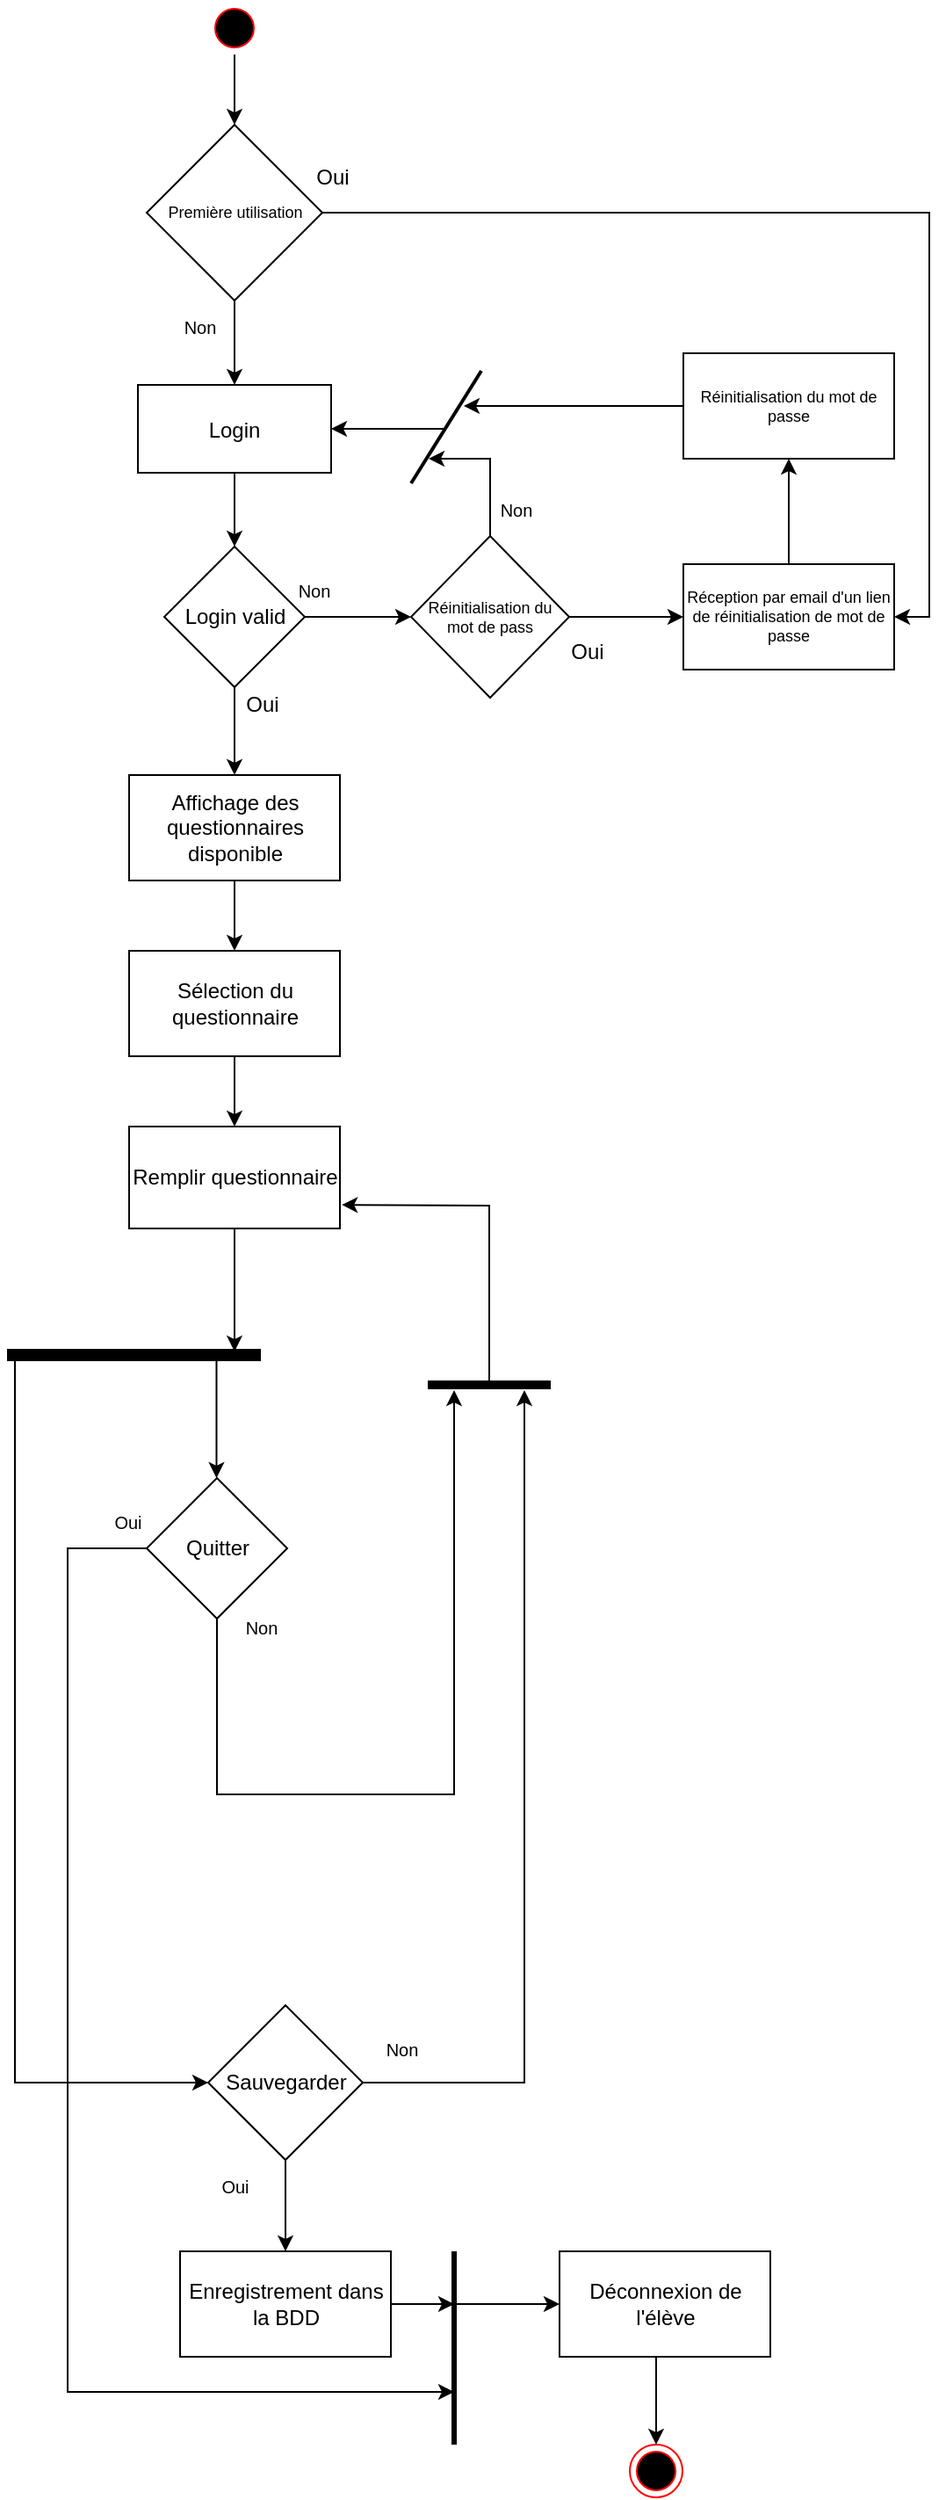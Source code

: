 <mxfile version="19.0.3" type="github">
  <diagram name="Page-1" id="e7e014a7-5840-1c2e-5031-d8a46d1fe8dd">
    <mxGraphModel dx="2506" dy="542" grid="1" gridSize="10" guides="1" tooltips="1" connect="1" arrows="1" fold="1" page="1" pageScale="1" pageWidth="1169" pageHeight="826" background="none" math="0" shadow="0">
      <root>
        <mxCell id="0" />
        <mxCell id="1" parent="0" />
        <mxCell id="ndIeQPS9fR7mqByQMIB2-12" style="edgeStyle=orthogonalEdgeStyle;rounded=0;orthogonalLoop=1;jettySize=auto;html=1;entryX=0.5;entryY=0;entryDx=0;entryDy=0;" parent="1" source="MWQz74-mzpOBfi5y9opP-53" target="MWQz74-mzpOBfi5y9opP-56" edge="1">
          <mxGeometry relative="1" as="geometry" />
        </mxCell>
        <mxCell id="MWQz74-mzpOBfi5y9opP-53" value="Sélection du questionnaire" style="whiteSpace=wrap;html=1;fillColor=none;strokeColor=rgb(0, 0, 0);fontColor=rgb(0, 0, 0);" parent="1" vertex="1">
          <mxGeometry x="-470.5" y="560" width="120" height="60" as="geometry" />
        </mxCell>
        <mxCell id="QAEg0vHoT1FQQfkNYD-j-29" style="edgeStyle=orthogonalEdgeStyle;rounded=0;orthogonalLoop=1;jettySize=auto;html=1;entryX=0.5;entryY=0;entryDx=0;entryDy=0;fontSize=9;strokeWidth=1;" parent="1" source="5" target="QAEg0vHoT1FQQfkNYD-j-24" edge="1">
          <mxGeometry relative="1" as="geometry" />
        </mxCell>
        <mxCell id="5" value="" style="ellipse;shape=startState;fillColor=#000000;strokeColor=#ff0000;" parent="1" vertex="1">
          <mxGeometry x="-425.5" y="20" width="30" height="30" as="geometry" />
        </mxCell>
        <mxCell id="7" value="Login" style="fillColor=none;" parent="1" vertex="1">
          <mxGeometry x="-465.5" y="238" width="110" height="50" as="geometry" />
        </mxCell>
        <mxCell id="MWQz74-mzpOBfi5y9opP-49" style="edgeStyle=orthogonalEdgeStyle;rounded=0;orthogonalLoop=1;jettySize=auto;html=1;entryX=0.5;entryY=0;entryDx=0;entryDy=0;fontColor=default;" parent="1" source="7" target="MWQz74-mzpOBfi5y9opP-47" edge="1">
          <mxGeometry relative="1" as="geometry" />
        </mxCell>
        <mxCell id="MWQz74-mzpOBfi5y9opP-48" style="edgeStyle=orthogonalEdgeStyle;rounded=0;orthogonalLoop=1;jettySize=auto;html=1;fontColor=default;exitX=1;exitY=0.5;exitDx=0;exitDy=0;entryX=0;entryY=0.5;entryDx=0;entryDy=0;" parent="1" source="MWQz74-mzpOBfi5y9opP-47" target="QAEg0vHoT1FQQfkNYD-j-10" edge="1">
          <mxGeometry relative="1" as="geometry">
            <mxPoint x="-135.5" y="220" as="targetPoint" />
            <Array as="points">
              <mxPoint x="-320" y="370" />
              <mxPoint x="-320" y="370" />
            </Array>
          </mxGeometry>
        </mxCell>
        <mxCell id="ndIeQPS9fR7mqByQMIB2-10" style="edgeStyle=orthogonalEdgeStyle;rounded=0;orthogonalLoop=1;jettySize=auto;html=1;exitX=0.5;exitY=1;exitDx=0;exitDy=0;entryX=0.5;entryY=0;entryDx=0;entryDy=0;" parent="1" source="MWQz74-mzpOBfi5y9opP-47" target="ndIeQPS9fR7mqByQMIB2-9" edge="1">
          <mxGeometry relative="1" as="geometry" />
        </mxCell>
        <mxCell id="MWQz74-mzpOBfi5y9opP-47" value="Login valid" style="rhombus;whiteSpace=wrap;html=1;fontColor=default;fillColor=none;" parent="1" vertex="1">
          <mxGeometry x="-450.5" y="330" width="80" height="80" as="geometry" />
        </mxCell>
        <mxCell id="MWQz74-mzpOBfi5y9opP-90" value="&lt;font style=&quot;font-size: 10px;&quot;&gt;Non&lt;/font&gt;" style="text;html=1;strokeColor=none;fillColor=none;align=center;verticalAlign=middle;whiteSpace=wrap;rounded=0;fontColor=default;" parent="1" vertex="1">
          <mxGeometry x="-395.5" y="340" width="60" height="30" as="geometry" />
        </mxCell>
        <mxCell id="ndIeQPS9fR7mqByQMIB2-14" style="edgeStyle=orthogonalEdgeStyle;rounded=0;orthogonalLoop=1;jettySize=auto;html=1;" parent="1" source="MWQz74-mzpOBfi5y9opP-56" edge="1">
          <mxGeometry relative="1" as="geometry">
            <mxPoint x="-410.5" y="788" as="targetPoint" />
          </mxGeometry>
        </mxCell>
        <mxCell id="MWQz74-mzpOBfi5y9opP-56" value="Remplir questionnaire" style="whiteSpace=wrap;html=1;fillColor=none;strokeColor=rgb(0, 0, 0);fontColor=rgb(0, 0, 0);" parent="1" vertex="1">
          <mxGeometry x="-470.5" y="660" width="120" height="58" as="geometry" />
        </mxCell>
        <mxCell id="MWQz74-mzpOBfi5y9opP-61" value="" style="endArrow=none;html=1;rounded=0;fontColor=default;strokeWidth=7;" parent="1" edge="1">
          <mxGeometry width="50" height="50" relative="1" as="geometry">
            <mxPoint x="-540" y="790" as="sourcePoint" />
            <mxPoint x="-395.5" y="790" as="targetPoint" />
          </mxGeometry>
        </mxCell>
        <mxCell id="MWQz74-mzpOBfi5y9opP-69" style="edgeStyle=orthogonalEdgeStyle;rounded=0;orthogonalLoop=1;jettySize=auto;html=1;fontColor=default;strokeWidth=1;" parent="1" source="MWQz74-mzpOBfi5y9opP-66" edge="1">
          <mxGeometry relative="1" as="geometry">
            <mxPoint x="-285.5" y="1380" as="targetPoint" />
            <Array as="points">
              <mxPoint x="-505.5" y="900" />
              <mxPoint x="-505.5" y="1380" />
              <mxPoint x="-305.5" y="1380" />
            </Array>
          </mxGeometry>
        </mxCell>
        <mxCell id="MWQz74-mzpOBfi5y9opP-66" value="Quitter" style="rhombus;whiteSpace=wrap;html=1;fontColor=default;fillColor=none;" parent="1" vertex="1">
          <mxGeometry x="-460.5" y="860" width="80" height="80" as="geometry" />
        </mxCell>
        <mxCell id="MWQz74-mzpOBfi5y9opP-65" value="" style="endArrow=classic;html=1;rounded=0;fontColor=default;strokeWidth=1;" parent="1" edge="1">
          <mxGeometry width="50" height="50" relative="1" as="geometry">
            <mxPoint x="-420.76" y="790" as="sourcePoint" />
            <mxPoint x="-420.76" y="860" as="targetPoint" />
          </mxGeometry>
        </mxCell>
        <mxCell id="ndIeQPS9fR7mqByQMIB2-13" style="edgeStyle=orthogonalEdgeStyle;rounded=0;orthogonalLoop=1;jettySize=auto;html=1;entryX=0.5;entryY=0;entryDx=0;entryDy=0;" parent="1" source="MWQz74-mzpOBfi5y9opP-72" target="MWQz74-mzpOBfi5y9opP-76" edge="1">
          <mxGeometry relative="1" as="geometry" />
        </mxCell>
        <mxCell id="MWQz74-mzpOBfi5y9opP-72" value="Sauvegarder" style="rhombus;whiteSpace=wrap;html=1;fontColor=default;fillColor=none;" parent="1" vertex="1">
          <mxGeometry x="-425.5" y="1160" width="88" height="88" as="geometry" />
        </mxCell>
        <mxCell id="MWQz74-mzpOBfi5y9opP-91" value="&lt;font style=&quot;font-size: 10px;&quot;&gt;Non&lt;/font&gt;" style="text;html=1;strokeColor=none;fillColor=none;align=center;verticalAlign=middle;whiteSpace=wrap;rounded=0;fontColor=default;" parent="1" vertex="1">
          <mxGeometry x="-425.5" y="930" width="60" height="30" as="geometry" />
        </mxCell>
        <mxCell id="MWQz74-mzpOBfi5y9opP-92" value="&lt;font style=&quot;font-size: 10px;&quot;&gt;Non&lt;/font&gt;" style="text;html=1;strokeColor=none;fillColor=none;align=center;verticalAlign=middle;whiteSpace=wrap;rounded=0;fontColor=default;" parent="1" vertex="1">
          <mxGeometry x="-345.5" y="1170" width="60" height="30" as="geometry" />
        </mxCell>
        <mxCell id="MWQz74-mzpOBfi5y9opP-93" value="&lt;font style=&quot;font-size: 10px;&quot;&gt;Oui&lt;/font&gt;&lt;span style=&quot;color: rgba(0, 0, 0, 0); font-family: monospace; font-size: 0px; text-align: start;&quot;&gt;%3CmxGraphModel%3E%3Croot%3E%3CmxCell%20id%3D%220%22%2F%3E%3CmxCell%20id%3D%221%22%20parent%3D%220%22%2F%3E%3CmxCell%20id%3D%222%22%20value%3D%22%26lt%3Bfont%20style%3D%26quot%3Bfont-size%3A%2010px%3B%26quot%3B%26gt%3BNon%26lt%3B%2Ffont%26gt%3B%22%20style%3D%22text%3Bhtml%3D1%3BstrokeColor%3Dnone%3BfillColor%3Dnone%3Balign%3Dcenter%3BverticalAlign%3Dmiddle%3BwhiteSpace%3Dwrap%3Brounded%3D0%3BfontColor%3Ddefault%3B%22%20vertex%3D%221%22%20parent%3D%221%22%3E%3CmxGeometry%20x%3D%22320%22%20y%3D%22960%22%20width%3D%2260%22%20height%3D%2230%22%20as%3D%22geometry%22%2F%3E%3C%2FmxCell%3E%3C%2Froot%3E%3C%2FmxGraphModel%3E&lt;/span&gt;" style="text;html=1;strokeColor=none;fillColor=none;align=center;verticalAlign=middle;whiteSpace=wrap;rounded=0;fontColor=default;" parent="1" vertex="1">
          <mxGeometry x="-440.5" y="1248" width="60" height="30" as="geometry" />
        </mxCell>
        <mxCell id="MWQz74-mzpOBfi5y9opP-94" value="&lt;font style=&quot;font-size: 10px;&quot;&gt;Oui&lt;/font&gt;&lt;span style=&quot;color: rgba(0, 0, 0, 0); font-family: monospace; font-size: 0px; text-align: start;&quot;&gt;%3CmxGraphModel%3E%3Croot%3E%3CmxCell%20id%3D%220%22%2F%3E%3CmxCell%20id%3D%221%22%20parent%3D%220%22%2F%3E%3CmxCell%20id%3D%222%22%20value%3D%22%26lt%3Bfont%20style%3D%26quot%3Bfont-size%3A%2010px%3B%26quot%3B%26gt%3BNon%26lt%3B%2Ffont%26gt%3B%22%20style%3D%22text%3Bhtml%3D1%3BstrokeColor%3Dnone%3BfillColor%3Dnone%3Balign%3Dcenter%3BverticalAlign%3Dmiddle%3BwhiteSpace%3Dwrap%3Brounded%3D0%3BfontColor%3Ddefault%3B%22%20vertex%3D%221%22%20parent%3D%221%22%3E%3CmxGeometry%20x%3D%22320%22%20y%3D%22960%22%20width%3D%2260%22%20height%3D%2230%22%20as%3D%22geometry%22%2F%3E%3C%2FmxCell%3E%3C%2Froot%3E%3C%2FmxGraphModel%3E&lt;/span&gt;" style="text;html=1;strokeColor=none;fillColor=none;align=center;verticalAlign=middle;whiteSpace=wrap;rounded=0;fontColor=default;" parent="1" vertex="1">
          <mxGeometry x="-501" y="870" width="60" height="30" as="geometry" />
        </mxCell>
        <mxCell id="MWQz74-mzpOBfi5y9opP-64" value="" style="endArrow=classic;html=1;rounded=0;fontColor=default;strokeWidth=1;entryX=0;entryY=0.5;entryDx=0;entryDy=0;" parent="1" target="MWQz74-mzpOBfi5y9opP-72" edge="1">
          <mxGeometry width="50" height="50" relative="1" as="geometry">
            <mxPoint x="-535.5" y="790" as="sourcePoint" />
            <mxPoint x="-555.5" y="1130" as="targetPoint" />
            <Array as="points">
              <mxPoint x="-535.5" y="1204" />
            </Array>
          </mxGeometry>
        </mxCell>
        <mxCell id="MWQz74-mzpOBfi5y9opP-84" value="" style="endArrow=none;html=1;rounded=0;fontColor=default;strokeWidth=5;" parent="1" edge="1">
          <mxGeometry width="50" height="50" relative="1" as="geometry">
            <mxPoint x="-300.5" y="807" as="sourcePoint" />
            <mxPoint x="-230.5" y="807" as="targetPoint" />
          </mxGeometry>
        </mxCell>
        <mxCell id="MWQz74-mzpOBfi5y9opP-86" style="edgeStyle=orthogonalEdgeStyle;rounded=0;orthogonalLoop=1;jettySize=auto;html=1;fontColor=default;endArrow=classic;endFill=1;strokeWidth=1;" parent="1" source="MWQz74-mzpOBfi5y9opP-72" edge="1">
          <mxGeometry relative="1" as="geometry">
            <mxPoint x="-245.5" y="810" as="targetPoint" />
            <Array as="points">
              <mxPoint x="-245.5" y="1204" />
              <mxPoint x="-245.5" y="810" />
            </Array>
          </mxGeometry>
        </mxCell>
        <mxCell id="MWQz74-mzpOBfi5y9opP-88" style="edgeStyle=orthogonalEdgeStyle;rounded=0;orthogonalLoop=1;jettySize=auto;html=1;fontColor=default;endArrow=classic;endFill=1;strokeWidth=1;" parent="1" source="MWQz74-mzpOBfi5y9opP-66" edge="1">
          <mxGeometry relative="1" as="geometry">
            <mxPoint x="-285.5" y="810" as="targetPoint" />
            <Array as="points">
              <mxPoint x="-420.5" y="1040" />
              <mxPoint x="-285.5" y="1040" />
            </Array>
          </mxGeometry>
        </mxCell>
        <mxCell id="MWQz74-mzpOBfi5y9opP-89" value="" style="endArrow=classic;html=1;rounded=0;fontColor=default;strokeWidth=1;entryX=1.009;entryY=0.768;entryDx=0;entryDy=0;entryPerimeter=0;" parent="1" target="MWQz74-mzpOBfi5y9opP-56" edge="1">
          <mxGeometry width="50" height="50" relative="1" as="geometry">
            <mxPoint x="-265.5" y="807" as="sourcePoint" />
            <mxPoint x="-445.5" y="835" as="targetPoint" />
            <Array as="points">
              <mxPoint x="-265.5" y="705" />
            </Array>
          </mxGeometry>
        </mxCell>
        <mxCell id="ndIeQPS9fR7mqByQMIB2-16" style="edgeStyle=orthogonalEdgeStyle;rounded=0;orthogonalLoop=1;jettySize=auto;html=1;strokeWidth=1;" parent="1" source="MWQz74-mzpOBfi5y9opP-76" edge="1">
          <mxGeometry relative="1" as="geometry">
            <mxPoint x="-285.5" y="1330" as="targetPoint" />
          </mxGeometry>
        </mxCell>
        <mxCell id="MWQz74-mzpOBfi5y9opP-76" value="Enregistrement dans la BDD" style="rounded=0;whiteSpace=wrap;html=1;fontColor=default;fillColor=none;" parent="1" vertex="1">
          <mxGeometry x="-441.5" y="1300" width="120" height="60" as="geometry" />
        </mxCell>
        <mxCell id="MWQz74-mzpOBfi5y9opP-80" value="Déconnexion de l&#39;élève" style="rounded=0;whiteSpace=wrap;html=1;fontColor=default;fillColor=none;" parent="1" vertex="1">
          <mxGeometry x="-225.5" y="1300" width="120" height="60" as="geometry" />
        </mxCell>
        <mxCell id="MWQz74-mzpOBfi5y9opP-82" value="" style="ellipse;html=1;shape=endState;fillColor=#000000;strokeColor=#ff0000;fontColor=default;" parent="1" vertex="1">
          <mxGeometry x="-185.5" y="1410" width="30" height="30" as="geometry" />
        </mxCell>
        <mxCell id="MWQz74-mzpOBfi5y9opP-81" style="edgeStyle=orthogonalEdgeStyle;rounded=0;orthogonalLoop=1;jettySize=auto;html=1;fontColor=default;endArrow=classic;endFill=1;strokeWidth=1;" parent="1" edge="1">
          <mxGeometry relative="1" as="geometry">
            <mxPoint x="-170.5" y="1410" as="targetPoint" />
            <mxPoint x="-170.5" y="1360" as="sourcePoint" />
          </mxGeometry>
        </mxCell>
        <mxCell id="ndIeQPS9fR7mqByQMIB2-7" value="Oui" style="text;html=1;align=center;verticalAlign=middle;resizable=0;points=[];autosize=1;strokeColor=none;fillColor=none;" parent="1" vertex="1">
          <mxGeometry x="-410.5" y="410" width="30" height="20" as="geometry" />
        </mxCell>
        <mxCell id="ndIeQPS9fR7mqByQMIB2-11" style="edgeStyle=orthogonalEdgeStyle;rounded=0;orthogonalLoop=1;jettySize=auto;html=1;entryX=0.5;entryY=0;entryDx=0;entryDy=0;" parent="1" source="ndIeQPS9fR7mqByQMIB2-9" target="MWQz74-mzpOBfi5y9opP-53" edge="1">
          <mxGeometry relative="1" as="geometry" />
        </mxCell>
        <mxCell id="ndIeQPS9fR7mqByQMIB2-9" value="Affichage des questionnaires disponible" style="rounded=0;whiteSpace=wrap;html=1;fillColor=none;" parent="1" vertex="1">
          <mxGeometry x="-470.5" y="460" width="120" height="60" as="geometry" />
        </mxCell>
        <mxCell id="ndIeQPS9fR7mqByQMIB2-15" value="" style="endArrow=none;html=1;rounded=0;strokeWidth=3;" parent="1" edge="1">
          <mxGeometry width="50" height="50" relative="1" as="geometry">
            <mxPoint x="-285.5" y="1410" as="sourcePoint" />
            <mxPoint x="-285.5" y="1300" as="targetPoint" />
          </mxGeometry>
        </mxCell>
        <mxCell id="ndIeQPS9fR7mqByQMIB2-17" value="" style="endArrow=classic;html=1;rounded=0;strokeWidth=1;entryX=0;entryY=0.5;entryDx=0;entryDy=0;" parent="1" target="MWQz74-mzpOBfi5y9opP-80" edge="1">
          <mxGeometry width="50" height="50" relative="1" as="geometry">
            <mxPoint x="-285.5" y="1330" as="sourcePoint" />
            <mxPoint x="-365.5" y="1270" as="targetPoint" />
          </mxGeometry>
        </mxCell>
        <mxCell id="QAEg0vHoT1FQQfkNYD-j-15" value="" style="edgeStyle=orthogonalEdgeStyle;rounded=0;orthogonalLoop=1;jettySize=auto;html=1;fontSize=9;" parent="1" source="QAEg0vHoT1FQQfkNYD-j-10" target="QAEg0vHoT1FQQfkNYD-j-14" edge="1">
          <mxGeometry relative="1" as="geometry" />
        </mxCell>
        <mxCell id="QAEg0vHoT1FQQfkNYD-j-18" style="edgeStyle=orthogonalEdgeStyle;rounded=0;orthogonalLoop=1;jettySize=auto;html=1;exitX=0.5;exitY=0;exitDx=0;exitDy=0;fontSize=9;strokeWidth=1;" parent="1" source="QAEg0vHoT1FQQfkNYD-j-10" edge="1">
          <mxGeometry relative="1" as="geometry">
            <mxPoint x="-300" y="280" as="targetPoint" />
            <Array as="points">
              <mxPoint x="-265" y="280" />
            </Array>
          </mxGeometry>
        </mxCell>
        <mxCell id="QAEg0vHoT1FQQfkNYD-j-10" value="Réinitialisation du mot de pass" style="rhombus;whiteSpace=wrap;html=1;fillColor=none;fontSize=9;" parent="1" vertex="1">
          <mxGeometry x="-310" y="324" width="90" height="92" as="geometry" />
        </mxCell>
        <mxCell id="QAEg0vHoT1FQQfkNYD-j-12" value="&lt;font style=&quot;font-size: 10px;&quot;&gt;Non&lt;/font&gt;" style="text;html=1;strokeColor=none;fillColor=none;align=center;verticalAlign=middle;whiteSpace=wrap;rounded=0;fontColor=default;" parent="1" vertex="1">
          <mxGeometry x="-280" y="294" width="60" height="30" as="geometry" />
        </mxCell>
        <mxCell id="QAEg0vHoT1FQQfkNYD-j-13" value="Oui" style="text;html=1;align=center;verticalAlign=middle;resizable=0;points=[];autosize=1;strokeColor=none;fillColor=none;" parent="1" vertex="1">
          <mxGeometry x="-225.5" y="380" width="30" height="20" as="geometry" />
        </mxCell>
        <mxCell id="QAEg0vHoT1FQQfkNYD-j-21" value="" style="edgeStyle=orthogonalEdgeStyle;rounded=0;orthogonalLoop=1;jettySize=auto;html=1;fontSize=9;strokeWidth=1;" parent="1" source="QAEg0vHoT1FQQfkNYD-j-14" target="QAEg0vHoT1FQQfkNYD-j-20" edge="1">
          <mxGeometry relative="1" as="geometry" />
        </mxCell>
        <mxCell id="QAEg0vHoT1FQQfkNYD-j-14" value="Réception par email d&#39;un lien de réinitialisation de mot de passe" style="whiteSpace=wrap;html=1;fontSize=9;fillColor=none;" parent="1" vertex="1">
          <mxGeometry x="-155" y="340" width="120" height="60" as="geometry" />
        </mxCell>
        <mxCell id="QAEg0vHoT1FQQfkNYD-j-16" value="" style="endArrow=none;html=1;rounded=0;fontSize=9;strokeWidth=2;" parent="1" edge="1">
          <mxGeometry width="50" height="50" relative="1" as="geometry">
            <mxPoint x="-310" y="294" as="sourcePoint" />
            <mxPoint x="-270" y="230" as="targetPoint" />
          </mxGeometry>
        </mxCell>
        <mxCell id="QAEg0vHoT1FQQfkNYD-j-19" value="" style="endArrow=classic;html=1;rounded=0;fontSize=9;strokeWidth=1;entryX=1;entryY=0.5;entryDx=0;entryDy=0;" parent="1" target="7" edge="1">
          <mxGeometry width="50" height="50" relative="1" as="geometry">
            <mxPoint x="-290" y="263" as="sourcePoint" />
            <mxPoint x="-130" y="320" as="targetPoint" />
          </mxGeometry>
        </mxCell>
        <mxCell id="QAEg0vHoT1FQQfkNYD-j-23" style="edgeStyle=orthogonalEdgeStyle;rounded=0;orthogonalLoop=1;jettySize=auto;html=1;fontSize=9;strokeWidth=1;" parent="1" source="QAEg0vHoT1FQQfkNYD-j-20" edge="1">
          <mxGeometry relative="1" as="geometry">
            <mxPoint x="-280" y="250" as="targetPoint" />
          </mxGeometry>
        </mxCell>
        <mxCell id="QAEg0vHoT1FQQfkNYD-j-20" value="Réinitialisation du mot de passe" style="whiteSpace=wrap;html=1;fontSize=9;fillColor=none;" parent="1" vertex="1">
          <mxGeometry x="-155" y="220" width="120" height="60" as="geometry" />
        </mxCell>
        <mxCell id="QAEg0vHoT1FQQfkNYD-j-27" style="edgeStyle=orthogonalEdgeStyle;rounded=0;orthogonalLoop=1;jettySize=auto;html=1;entryX=0.5;entryY=0;entryDx=0;entryDy=0;fontSize=9;strokeWidth=1;" parent="1" source="QAEg0vHoT1FQQfkNYD-j-24" target="7" edge="1">
          <mxGeometry relative="1" as="geometry" />
        </mxCell>
        <mxCell id="QAEg0vHoT1FQQfkNYD-j-31" value="" style="edgeStyle=orthogonalEdgeStyle;rounded=0;orthogonalLoop=1;jettySize=auto;html=1;fontSize=9;strokeWidth=1;entryX=1;entryY=0.5;entryDx=0;entryDy=0;" parent="1" source="QAEg0vHoT1FQQfkNYD-j-24" target="QAEg0vHoT1FQQfkNYD-j-14" edge="1">
          <mxGeometry relative="1" as="geometry">
            <mxPoint x="-290.5" y="140" as="targetPoint" />
          </mxGeometry>
        </mxCell>
        <mxCell id="QAEg0vHoT1FQQfkNYD-j-24" value="Première utilisation" style="rhombus;whiteSpace=wrap;html=1;fontSize=9;fillColor=none;" parent="1" vertex="1">
          <mxGeometry x="-460.5" y="90" width="100" height="100" as="geometry" />
        </mxCell>
        <mxCell id="QAEg0vHoT1FQQfkNYD-j-25" value="&lt;font style=&quot;font-size: 10px;&quot;&gt;Non&lt;/font&gt;" style="text;html=1;strokeColor=none;fillColor=none;align=center;verticalAlign=middle;whiteSpace=wrap;rounded=0;fontColor=default;" parent="1" vertex="1">
          <mxGeometry x="-460.5" y="190" width="60" height="30" as="geometry" />
        </mxCell>
        <mxCell id="QAEg0vHoT1FQQfkNYD-j-28" value="Oui" style="text;html=1;align=center;verticalAlign=middle;resizable=0;points=[];autosize=1;strokeColor=none;fillColor=none;" parent="1" vertex="1">
          <mxGeometry x="-370.5" y="110" width="30" height="20" as="geometry" />
        </mxCell>
      </root>
    </mxGraphModel>
  </diagram>
</mxfile>
